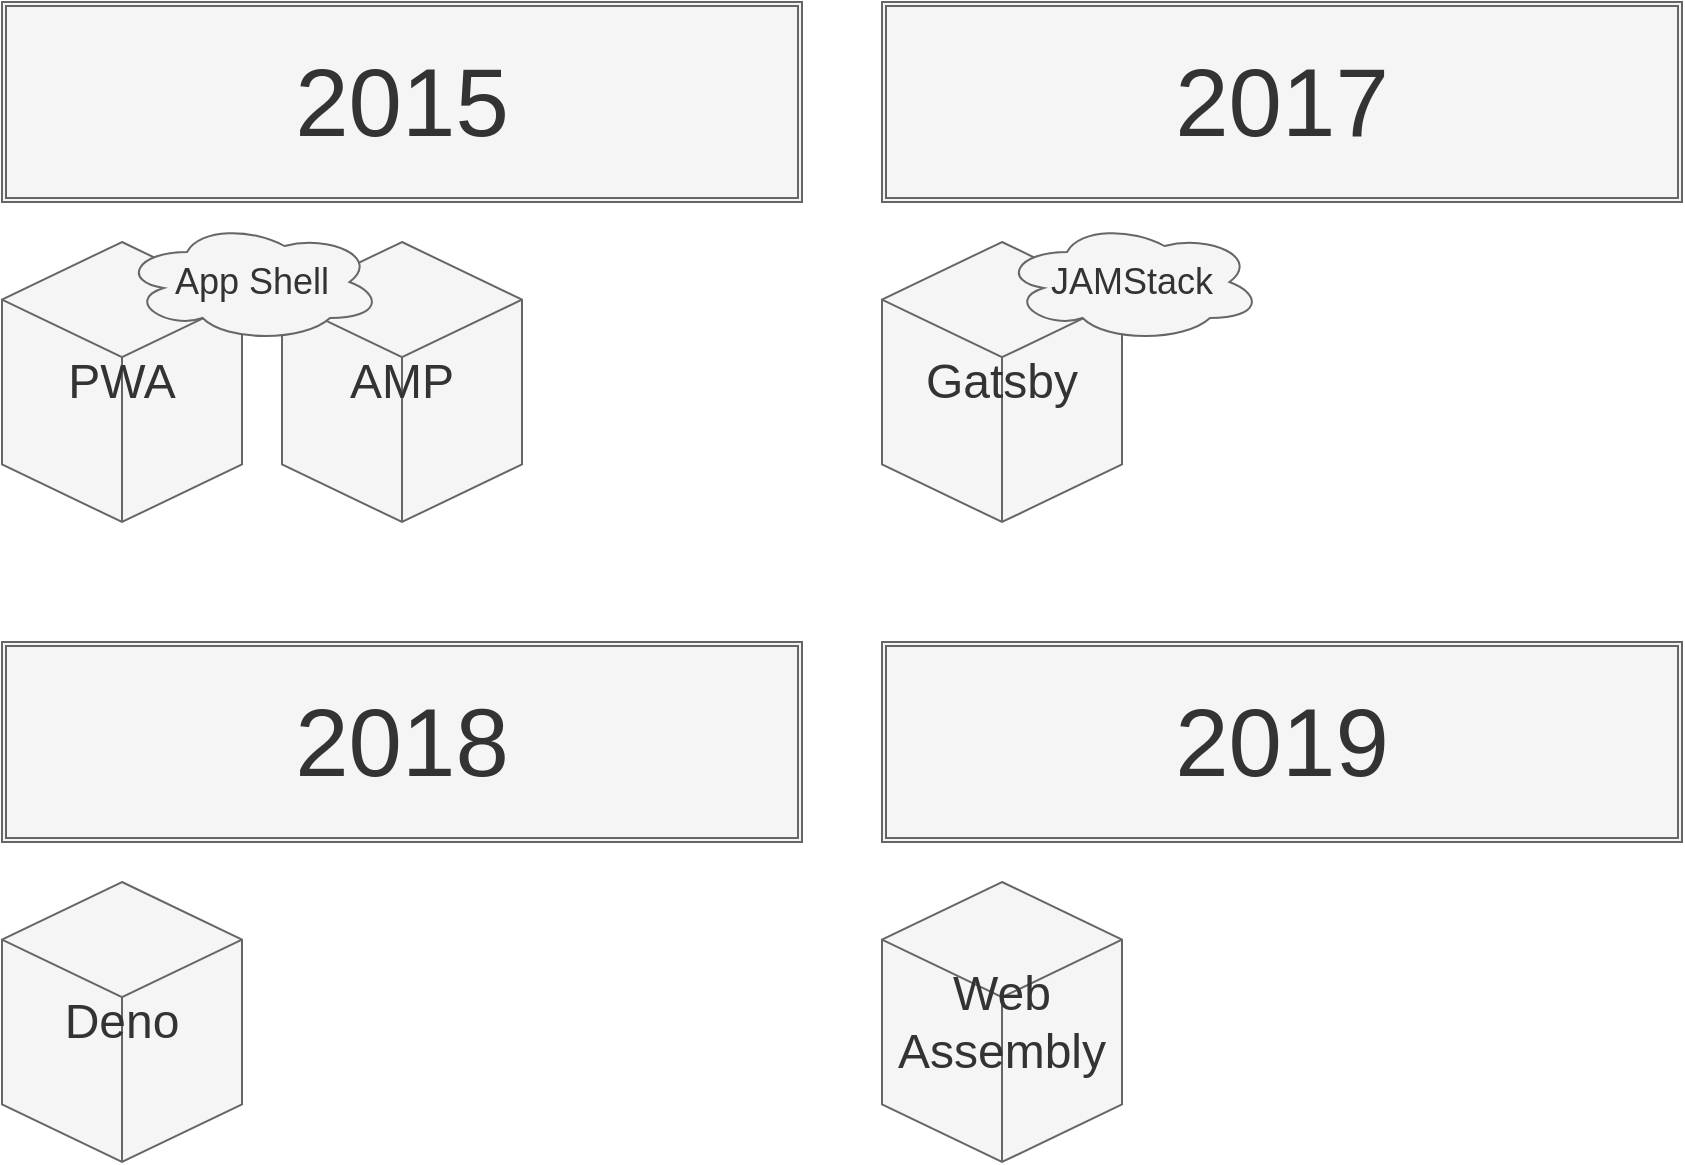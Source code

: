<mxfile>
    <diagram id="LNP9S4-BVpzVc-00VTwb" name="Page-1">
        <mxGraphModel dx="526" dy="-749" grid="1" gridSize="10" guides="1" tooltips="1" connect="1" arrows="1" fold="1" page="1" pageScale="1" pageWidth="850" pageHeight="1100" math="0" shadow="0">
            <root>
                <mxCell id="0"/>
                <mxCell id="1" parent="0"/>
                <mxCell id="110" value="&lt;font style=&quot;font-size: 48px&quot;&gt;2015&lt;/font&gt;" style="shape=ext;double=1;rounded=0;whiteSpace=wrap;html=1;shadow=0;sketch=0;fillColor=#f5f5f5;strokeColor=#666666;fontColor=#333333;" parent="1" vertex="1">
                    <mxGeometry y="1100" width="400" height="100" as="geometry"/>
                </mxCell>
                <mxCell id="111" value="&lt;font style=&quot;font-size: 24px&quot;&gt;PWA&lt;/font&gt;" style="html=1;whiteSpace=wrap;shape=isoCube2;backgroundOutline=1;isoAngle=15;shadow=0;sketch=0;fillColor=#f5f5f5;strokeColor=#666666;fontColor=#333333;" parent="1" vertex="1">
                    <mxGeometry y="1220" width="120" height="140" as="geometry"/>
                </mxCell>
                <mxCell id="112" value="&lt;font style=&quot;font-size: 24px&quot;&gt;AMP&lt;/font&gt;" style="html=1;whiteSpace=wrap;shape=isoCube2;backgroundOutline=1;isoAngle=15;shadow=0;sketch=0;fillColor=#f5f5f5;strokeColor=#666666;fontColor=#333333;" parent="1" vertex="1">
                    <mxGeometry x="140" y="1220" width="120" height="140" as="geometry"/>
                </mxCell>
                <mxCell id="114" value="&lt;font style=&quot;font-size: 18px&quot;&gt;App Shell&lt;/font&gt;" style="ellipse;shape=cloud;whiteSpace=wrap;html=1;shadow=0;sketch=0;fillColor=#f5f5f5;align=center;strokeColor=#666666;fontColor=#333333;" parent="1" vertex="1">
                    <mxGeometry x="60" y="1210" width="130" height="60" as="geometry"/>
                </mxCell>
                <mxCell id="115" value="&lt;font style=&quot;font-size: 48px&quot;&gt;2017&lt;/font&gt;" style="shape=ext;double=1;rounded=0;whiteSpace=wrap;html=1;shadow=0;sketch=0;fillColor=#f5f5f5;strokeColor=#666666;fontColor=#333333;" parent="1" vertex="1">
                    <mxGeometry x="440" y="1100" width="400" height="100" as="geometry"/>
                </mxCell>
                <mxCell id="116" value="&lt;font style=&quot;font-size: 24px&quot;&gt;Gatsby&lt;/font&gt;" style="html=1;whiteSpace=wrap;shape=isoCube2;backgroundOutline=1;isoAngle=15;shadow=0;sketch=0;fillColor=#f5f5f5;strokeColor=#666666;fontColor=#333333;" parent="1" vertex="1">
                    <mxGeometry x="440" y="1220" width="120" height="140" as="geometry"/>
                </mxCell>
                <mxCell id="118" value="&lt;font style=&quot;font-size: 18px&quot;&gt;JAMStack&lt;/font&gt;" style="ellipse;shape=cloud;whiteSpace=wrap;html=1;shadow=0;sketch=0;fillColor=#f5f5f5;align=center;strokeColor=#666666;fontColor=#333333;" parent="1" vertex="1">
                    <mxGeometry x="500" y="1210" width="130" height="60" as="geometry"/>
                </mxCell>
                <mxCell id="119" value="&lt;font style=&quot;font-size: 48px&quot;&gt;2018&lt;/font&gt;" style="shape=ext;double=1;rounded=0;whiteSpace=wrap;html=1;shadow=0;sketch=0;fillColor=#f5f5f5;strokeColor=#666666;fontColor=#333333;" parent="1" vertex="1">
                    <mxGeometry y="1420" width="400" height="100" as="geometry"/>
                </mxCell>
                <mxCell id="120" value="&lt;font style=&quot;font-size: 24px&quot;&gt;Deno&lt;/font&gt;" style="html=1;whiteSpace=wrap;shape=isoCube2;backgroundOutline=1;isoAngle=15;shadow=0;sketch=0;fillColor=#f5f5f5;strokeColor=#666666;fontColor=#333333;" parent="1" vertex="1">
                    <mxGeometry y="1540" width="120" height="140" as="geometry"/>
                </mxCell>
                <mxCell id="121" value="&lt;font style=&quot;font-size: 48px&quot;&gt;2019&lt;/font&gt;" style="shape=ext;double=1;rounded=0;whiteSpace=wrap;html=1;shadow=0;sketch=0;fillColor=#f5f5f5;strokeColor=#666666;fontColor=#333333;" parent="1" vertex="1">
                    <mxGeometry x="440" y="1420" width="400" height="100" as="geometry"/>
                </mxCell>
                <mxCell id="122" value="&lt;font style=&quot;font-size: 24px&quot;&gt;Web&lt;br&gt;Assembly&lt;/font&gt;" style="html=1;whiteSpace=wrap;shape=isoCube2;backgroundOutline=1;isoAngle=15;shadow=0;sketch=0;fillColor=#f5f5f5;strokeColor=#666666;fontColor=#333333;" parent="1" vertex="1">
                    <mxGeometry x="440" y="1540" width="120" height="140" as="geometry"/>
                </mxCell>
            </root>
        </mxGraphModel>
    </diagram>
</mxfile>